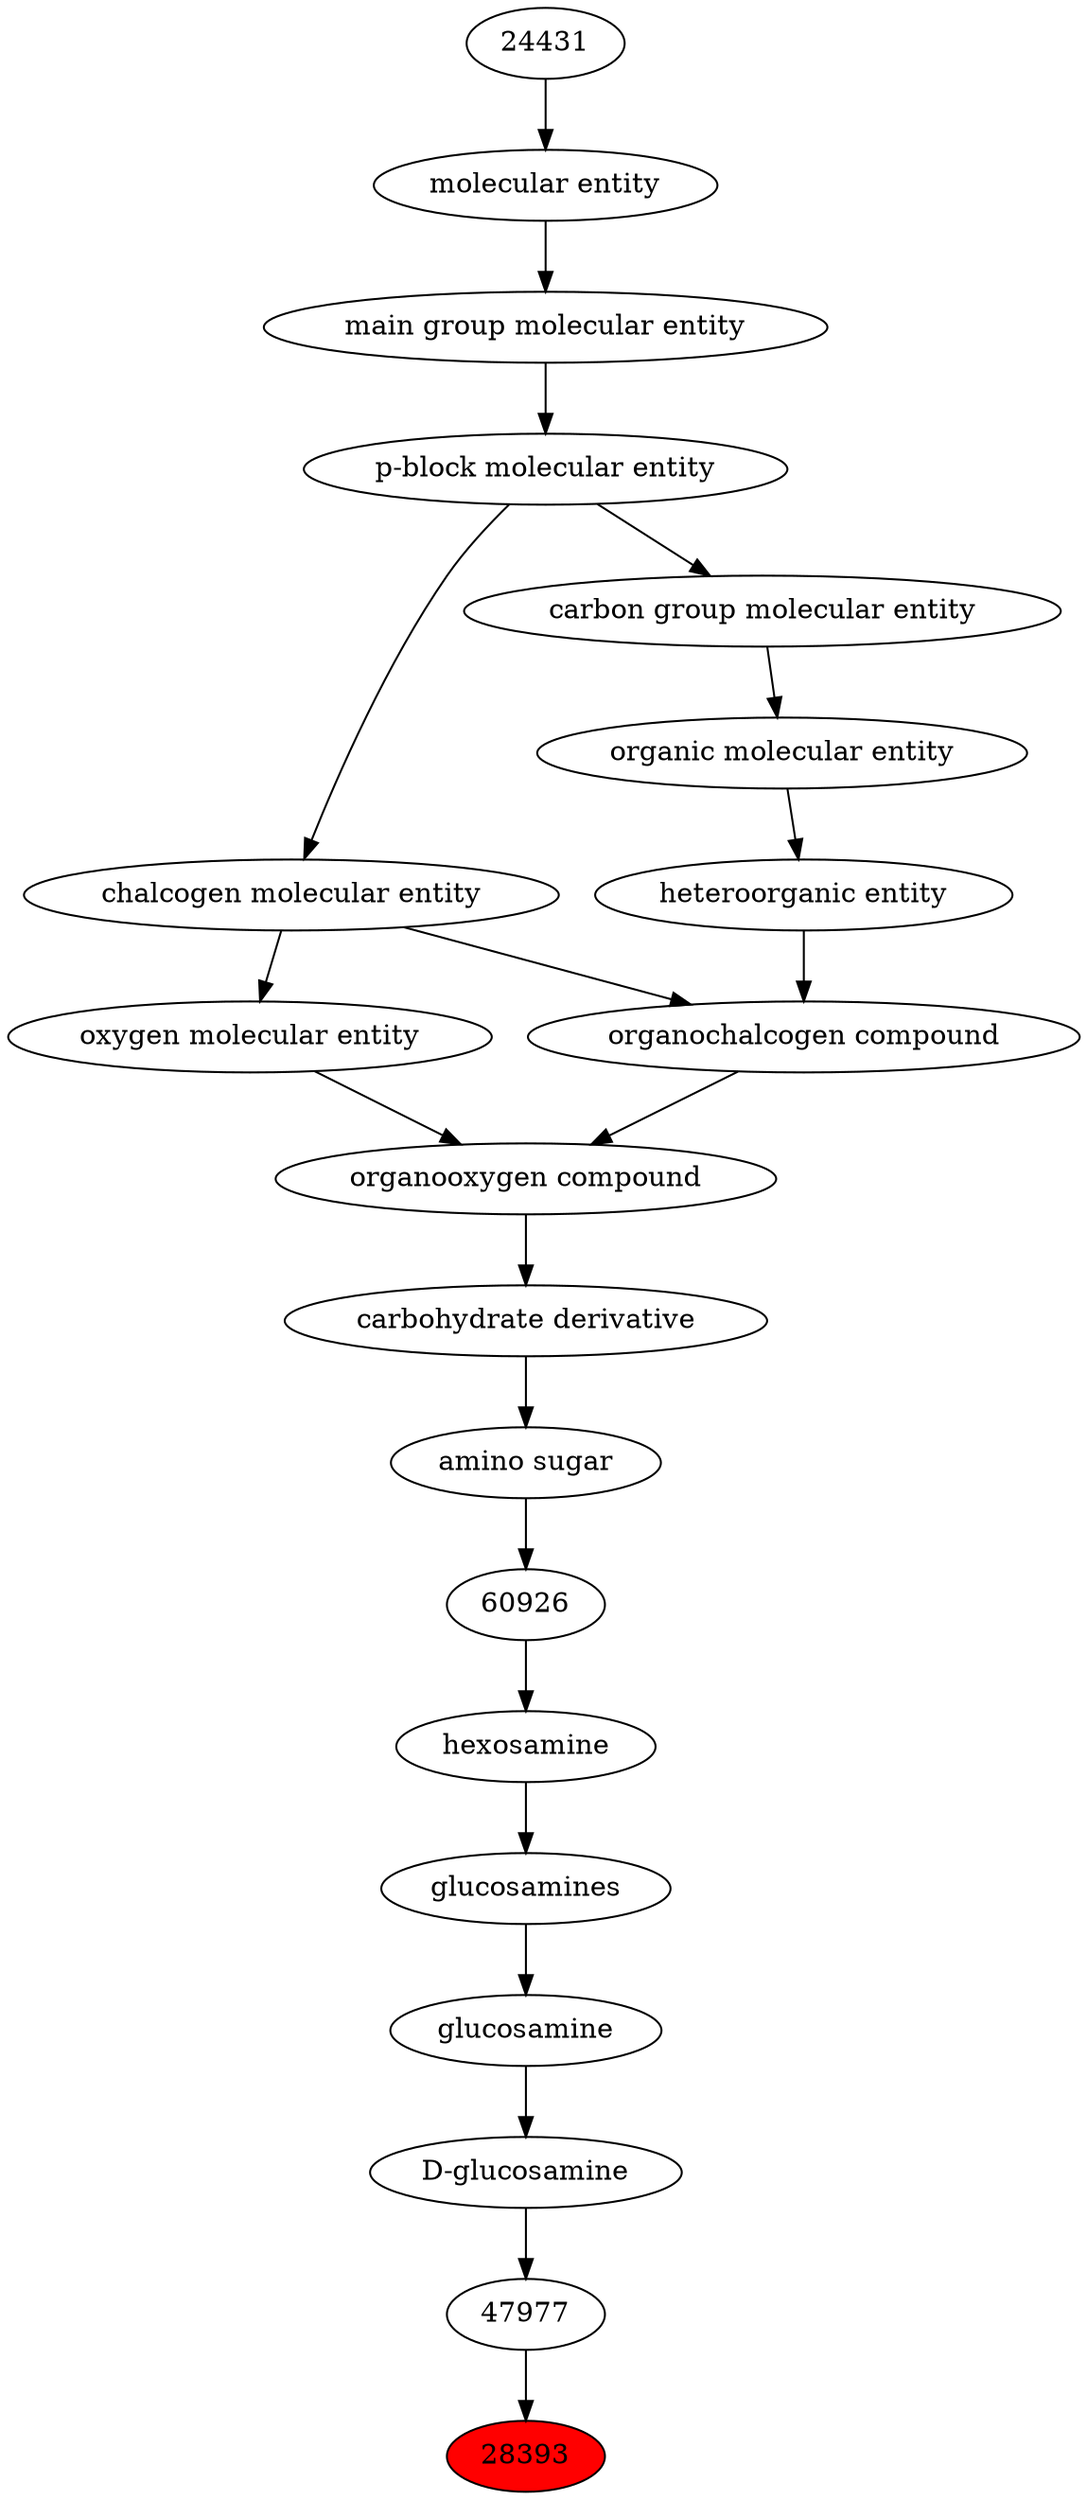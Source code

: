 digraph tree{ 
28393 [label="28393" fillcolor=red style=filled]
47977 -> 28393
47977 [label="47977"]
17315 -> 47977
17315 [label="D-glucosamine"]
5417 -> 17315
5417 [label="glucosamine"]
24271 -> 5417
24271 [label="glucosamines"]
24586 -> 24271
24586 [label="hexosamine"]
60926 -> 24586
60926 [label="60926"]
28963 -> 60926
28963 [label="amino sugar"]
63299 -> 28963
63299 [label="carbohydrate derivative"]
36963 -> 63299
36963 [label="organooxygen compound"]
36962 -> 36963
25806 -> 36963
36962 [label="organochalcogen compound"]
33285 -> 36962
33304 -> 36962
25806 [label="oxygen molecular entity"]
33304 -> 25806
33285 [label="heteroorganic entity"]
50860 -> 33285
33304 [label="chalcogen molecular entity"]
33675 -> 33304
50860 [label="organic molecular entity"]
33582 -> 50860
33675 [label="p-block molecular entity"]
33579 -> 33675
33582 [label="carbon group molecular entity"]
33675 -> 33582
33579 [label="main group molecular entity"]
23367 -> 33579
23367 [label="molecular entity"]
24431 -> 23367
24431 [label="24431"]
}
